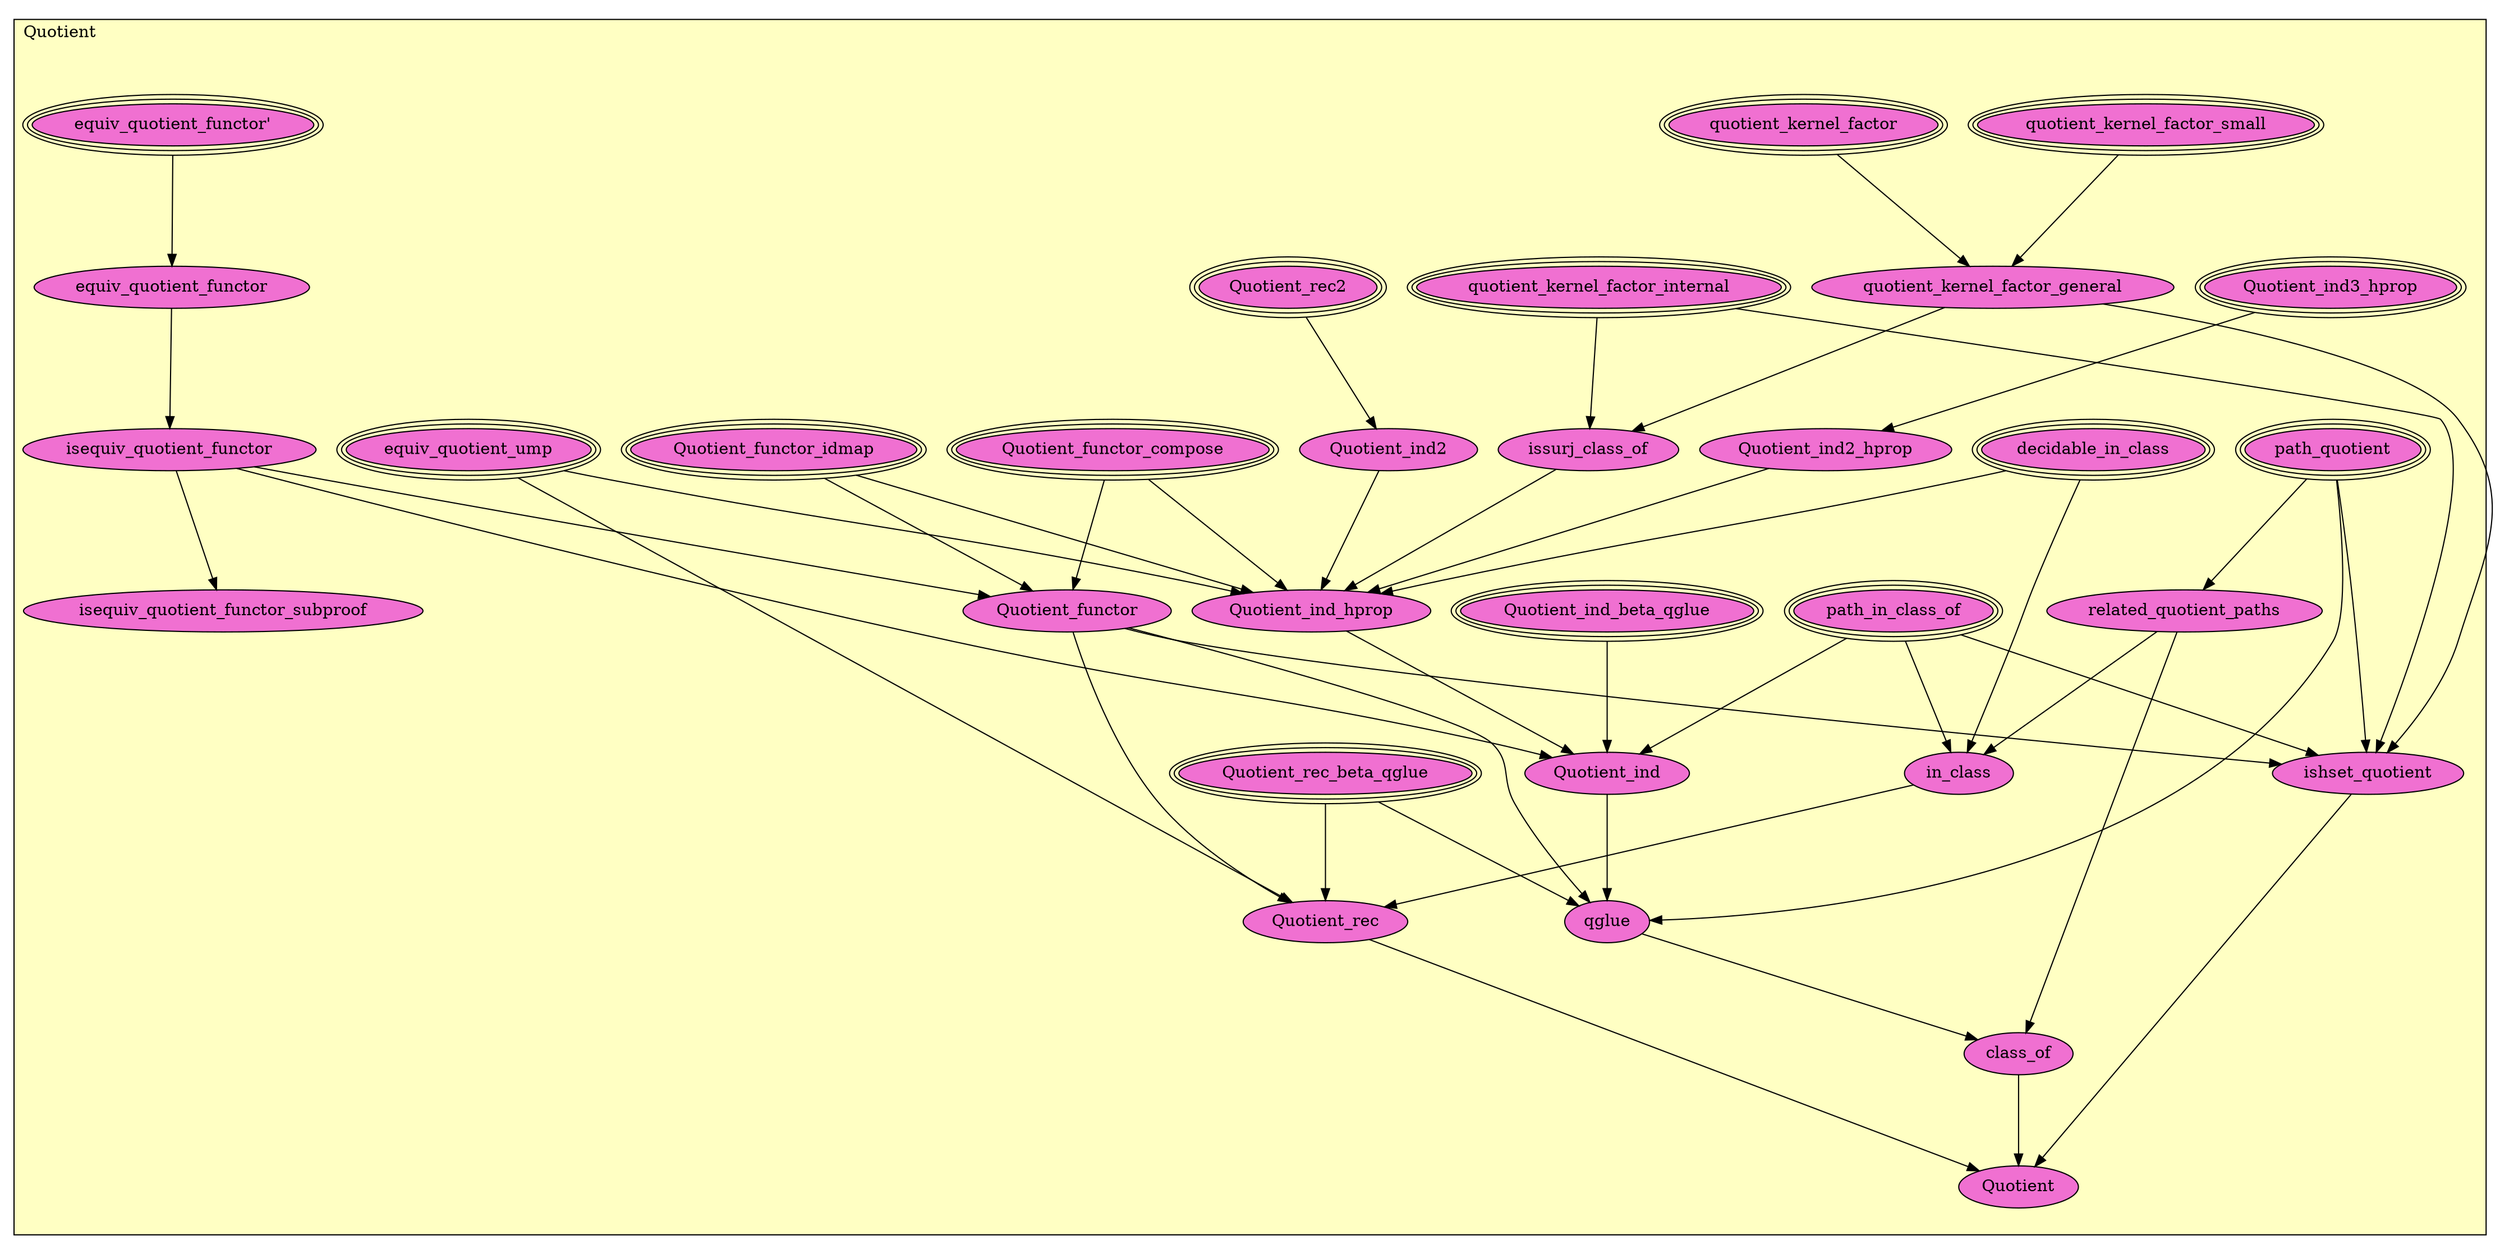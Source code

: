digraph HoTT_Colimits_Quotient {
  graph [ratio=0.5]
  node [style=filled]
Quotient_quotient_kernel_factor_small [label="quotient_kernel_factor_small", URL=<Quotient.html#quotient_kernel_factor_small>, peripheries=3, fillcolor="#F070D1"] ;
Quotient_quotient_kernel_factor [label="quotient_kernel_factor", URL=<Quotient.html#quotient_kernel_factor>, peripheries=3, fillcolor="#F070D1"] ;
Quotient_quotient_kernel_factor_general [label="quotient_kernel_factor_general", URL=<Quotient.html#quotient_kernel_factor_general>, fillcolor="#F070D1"] ;
Quotient_quotient_kernel_factor_internal [label="quotient_kernel_factor_internal", URL=<Quotient.html#quotient_kernel_factor_internal>, peripheries=3, fillcolor="#F070D1"] ;
Quotient_equiv_quotient_functor_ [label="equiv_quotient_functor'", URL=<Quotient.html#equiv_quotient_functor'>, peripheries=3, fillcolor="#F070D1"] ;
Quotient_equiv_quotient_functor [label="equiv_quotient_functor", URL=<Quotient.html#equiv_quotient_functor>, fillcolor="#F070D1"] ;
Quotient_isequiv_quotient_functor [label="isequiv_quotient_functor", URL=<Quotient.html#isequiv_quotient_functor>, fillcolor="#F070D1"] ;
Quotient_isequiv_quotient_functor_subproof [label="isequiv_quotient_functor_subproof", URL=<Quotient.html#isequiv_quotient_functor_subproof>, fillcolor="#F070D1"] ;
Quotient_Quotient_functor_compose [label="Quotient_functor_compose", URL=<Quotient.html#Quotient_functor_compose>, peripheries=3, fillcolor="#F070D1"] ;
Quotient_Quotient_functor_idmap [label="Quotient_functor_idmap", URL=<Quotient.html#Quotient_functor_idmap>, peripheries=3, fillcolor="#F070D1"] ;
Quotient_Quotient_functor [label="Quotient_functor", URL=<Quotient.html#Quotient_functor>, fillcolor="#F070D1"] ;
Quotient_equiv_quotient_ump [label="equiv_quotient_ump", URL=<Quotient.html#equiv_quotient_ump>, peripheries=3, fillcolor="#F070D1"] ;
Quotient_issurj_class_of [label="issurj_class_of", URL=<Quotient.html#issurj_class_of>, fillcolor="#F070D1"] ;
Quotient_path_quotient [label="path_quotient", URL=<Quotient.html#path_quotient>, peripheries=3, fillcolor="#F070D1"] ;
Quotient_related_quotient_paths [label="related_quotient_paths", URL=<Quotient.html#related_quotient_paths>, fillcolor="#F070D1"] ;
Quotient_path_in_class_of [label="path_in_class_of", URL=<Quotient.html#path_in_class_of>, peripheries=3, fillcolor="#F070D1"] ;
Quotient_decidable_in_class [label="decidable_in_class", URL=<Quotient.html#decidable_in_class>, peripheries=3, fillcolor="#F070D1"] ;
Quotient_in_class [label="in_class", URL=<Quotient.html#in_class>, fillcolor="#F070D1"] ;
Quotient_Quotient_rec2 [label="Quotient_rec2", URL=<Quotient.html#Quotient_rec2>, peripheries=3, fillcolor="#F070D1"] ;
Quotient_Quotient_ind2 [label="Quotient_ind2", URL=<Quotient.html#Quotient_ind2>, fillcolor="#F070D1"] ;
Quotient_Quotient_ind3_hprop [label="Quotient_ind3_hprop", URL=<Quotient.html#Quotient_ind3_hprop>, peripheries=3, fillcolor="#F070D1"] ;
Quotient_Quotient_ind2_hprop [label="Quotient_ind2_hprop", URL=<Quotient.html#Quotient_ind2_hprop>, fillcolor="#F070D1"] ;
Quotient_Quotient_ind_hprop [label="Quotient_ind_hprop", URL=<Quotient.html#Quotient_ind_hprop>, fillcolor="#F070D1"] ;
Quotient_Quotient_rec_beta_qglue [label="Quotient_rec_beta_qglue", URL=<Quotient.html#Quotient_rec_beta_qglue>, peripheries=3, fillcolor="#F070D1"] ;
Quotient_Quotient_rec [label="Quotient_rec", URL=<Quotient.html#Quotient_rec>, fillcolor="#F070D1"] ;
Quotient_Quotient_ind_beta_qglue [label="Quotient_ind_beta_qglue", URL=<Quotient.html#Quotient_ind_beta_qglue>, peripheries=3, fillcolor="#F070D1"] ;
Quotient_Quotient_ind [label="Quotient_ind", URL=<Quotient.html#Quotient_ind>, fillcolor="#F070D1"] ;
Quotient_ishset_quotient [label="ishset_quotient", URL=<Quotient.html#ishset_quotient>, fillcolor="#F070D1"] ;
Quotient_qglue [label="qglue", URL=<Quotient.html#qglue>, fillcolor="#F070D1"] ;
Quotient_class_of [label="class_of", URL=<Quotient.html#class_of>, fillcolor="#F070D1"] ;
Quotient_Quotient [label="Quotient", URL=<Quotient.html#Quotient>, fillcolor="#F070D1"] ;
  Quotient_quotient_kernel_factor_small -> Quotient_quotient_kernel_factor_general [] ;
  Quotient_quotient_kernel_factor -> Quotient_quotient_kernel_factor_general [] ;
  Quotient_quotient_kernel_factor_general -> Quotient_issurj_class_of [] ;
  Quotient_quotient_kernel_factor_general -> Quotient_ishset_quotient [] ;
  Quotient_quotient_kernel_factor_internal -> Quotient_issurj_class_of [] ;
  Quotient_quotient_kernel_factor_internal -> Quotient_ishset_quotient [] ;
  Quotient_equiv_quotient_functor_ -> Quotient_equiv_quotient_functor [] ;
  Quotient_equiv_quotient_functor -> Quotient_isequiv_quotient_functor [] ;
  Quotient_isequiv_quotient_functor -> Quotient_isequiv_quotient_functor_subproof [] ;
  Quotient_isequiv_quotient_functor -> Quotient_Quotient_functor [] ;
  Quotient_isequiv_quotient_functor -> Quotient_Quotient_ind [] ;
  Quotient_Quotient_functor_compose -> Quotient_Quotient_functor [] ;
  Quotient_Quotient_functor_compose -> Quotient_Quotient_ind_hprop [] ;
  Quotient_Quotient_functor_idmap -> Quotient_Quotient_functor [] ;
  Quotient_Quotient_functor_idmap -> Quotient_Quotient_ind_hprop [] ;
  Quotient_Quotient_functor -> Quotient_Quotient_rec [] ;
  Quotient_Quotient_functor -> Quotient_ishset_quotient [] ;
  Quotient_Quotient_functor -> Quotient_qglue [] ;
  Quotient_equiv_quotient_ump -> Quotient_Quotient_ind_hprop [] ;
  Quotient_equiv_quotient_ump -> Quotient_Quotient_rec [] ;
  Quotient_issurj_class_of -> Quotient_Quotient_ind_hprop [] ;
  Quotient_path_quotient -> Quotient_related_quotient_paths [] ;
  Quotient_path_quotient -> Quotient_ishset_quotient [] ;
  Quotient_path_quotient -> Quotient_qglue [] ;
  Quotient_related_quotient_paths -> Quotient_in_class [] ;
  Quotient_related_quotient_paths -> Quotient_class_of [] ;
  Quotient_path_in_class_of -> Quotient_in_class [] ;
  Quotient_path_in_class_of -> Quotient_Quotient_ind [] ;
  Quotient_path_in_class_of -> Quotient_ishset_quotient [] ;
  Quotient_decidable_in_class -> Quotient_in_class [] ;
  Quotient_decidable_in_class -> Quotient_Quotient_ind_hprop [] ;
  Quotient_in_class -> Quotient_Quotient_rec [] ;
  Quotient_Quotient_rec2 -> Quotient_Quotient_ind2 [] ;
  Quotient_Quotient_ind2 -> Quotient_Quotient_ind_hprop [] ;
  Quotient_Quotient_ind3_hprop -> Quotient_Quotient_ind2_hprop [] ;
  Quotient_Quotient_ind2_hprop -> Quotient_Quotient_ind_hprop [] ;
  Quotient_Quotient_ind_hprop -> Quotient_Quotient_ind [] ;
  Quotient_Quotient_rec_beta_qglue -> Quotient_Quotient_rec [] ;
  Quotient_Quotient_rec_beta_qglue -> Quotient_qglue [] ;
  Quotient_Quotient_rec -> Quotient_Quotient [] ;
  Quotient_Quotient_ind_beta_qglue -> Quotient_Quotient_ind [] ;
  Quotient_Quotient_ind -> Quotient_qglue [] ;
  Quotient_ishset_quotient -> Quotient_Quotient [] ;
  Quotient_qglue -> Quotient_class_of [] ;
  Quotient_class_of -> Quotient_Quotient [] ;
subgraph cluster_Quotient { label="Quotient"; fillcolor="#FFFFC3"; labeljust=l; style=filled 
Quotient_Quotient; Quotient_class_of; Quotient_qglue; Quotient_ishset_quotient; Quotient_Quotient_ind; Quotient_Quotient_ind_beta_qglue; Quotient_Quotient_rec; Quotient_Quotient_rec_beta_qglue; Quotient_Quotient_ind_hprop; Quotient_Quotient_ind2_hprop; Quotient_Quotient_ind3_hprop; Quotient_Quotient_ind2; Quotient_Quotient_rec2; Quotient_in_class; Quotient_decidable_in_class; Quotient_path_in_class_of; Quotient_related_quotient_paths; Quotient_path_quotient; Quotient_issurj_class_of; Quotient_equiv_quotient_ump; Quotient_Quotient_functor; Quotient_Quotient_functor_idmap; Quotient_Quotient_functor_compose; Quotient_isequiv_quotient_functor_subproof; Quotient_isequiv_quotient_functor; Quotient_equiv_quotient_functor; Quotient_equiv_quotient_functor_; Quotient_quotient_kernel_factor_internal; Quotient_quotient_kernel_factor_general; Quotient_quotient_kernel_factor; Quotient_quotient_kernel_factor_small; };
} /* END */
